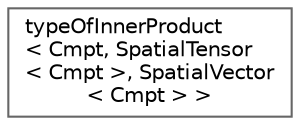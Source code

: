 digraph "Graphical Class Hierarchy"
{
 // LATEX_PDF_SIZE
  bgcolor="transparent";
  edge [fontname=Helvetica,fontsize=10,labelfontname=Helvetica,labelfontsize=10];
  node [fontname=Helvetica,fontsize=10,shape=box,height=0.2,width=0.4];
  rankdir="LR";
  Node0 [id="Node000000",label="typeOfInnerProduct\l\< Cmpt, SpatialTensor\l\< Cmpt \>, SpatialVector\l\< Cmpt \> \>",height=0.2,width=0.4,color="grey40", fillcolor="white", style="filled",URL="$classFoam_1_1typeOfInnerProduct_3_01Cmpt_00_01SpatialTensor_3_01Cmpt_01_4_00_01SpatialVector_3_01Cmpt_01_4_01_4.html",tooltip=" "];
}
